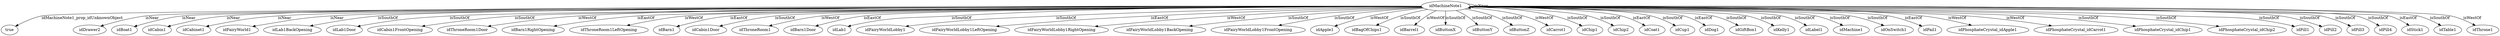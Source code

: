 digraph  {
idMachineNote1 [node_type=entity_node];
true [node_type=property_node];
idDrawer2 [node_type=entity_node];
idBoat1 [node_type=entity_node];
idCabin1 [node_type=entity_node];
idCabinet1 [node_type=entity_node];
idFairyWorld1 [node_type=entity_node];
idLab1BackOpening [node_type=entity_node];
idLab1Door [node_type=entity_node];
idCabin1FrontOpening [node_type=entity_node];
idThroneRoom1Door [node_type=entity_node];
idBarn1RightOpening [node_type=entity_node];
idThroneRoom1LeftOpening [node_type=entity_node];
idBarn1 [node_type=entity_node];
idCabin1Door [node_type=entity_node];
idThroneRoom1 [node_type=entity_node];
idBarn1Door [node_type=entity_node];
idLab1 [node_type=entity_node];
idFairyWorldLobby1 [node_type=entity_node];
idFairyWorldLobby1LeftOpening [node_type=entity_node];
idFairyWorldLobby1RightOpening [node_type=entity_node];
idFairyWorldLobby1BackOpening [node_type=entity_node];
idFairyWorldLobby1FrontOpening [node_type=entity_node];
idApple1 [node_type=entity_node];
idBagOfChips1 [node_type=entity_node];
idBarrel1 [node_type=entity_node];
idButtonX [node_type=entity_node];
idButtonY [node_type=entity_node];
idButtonZ [node_type=entity_node];
idCarrot1 [node_type=entity_node];
idChip1 [node_type=entity_node];
idChip2 [node_type=entity_node];
idCoat1 [node_type=entity_node];
idCup1 [node_type=entity_node];
idDog1 [node_type=entity_node];
idGiftBox1 [node_type=entity_node];
idKelly1 [node_type=entity_node];
idLabel1 [node_type=entity_node];
idMachine1 [node_type=entity_node];
idOnSwitch1 [node_type=entity_node];
idPail1 [node_type=entity_node];
idPhosphateCrystal_idApple1 [node_type=entity_node];
idPhosphateCrystal_idCarrot1 [node_type=entity_node];
idPhosphateCrystal_idChip1 [node_type=entity_node];
idPhosphateCrystal_idChip2 [node_type=entity_node];
idPill1 [node_type=entity_node];
idPill2 [node_type=entity_node];
idPill3 [node_type=entity_node];
idPill4 [node_type=entity_node];
idStick1 [node_type=entity_node];
idTable1 [node_type=entity_node];
idThrone1 [node_type=entity_node];
idMachineNote1 -> true  [edge_type=property, label=idMachineNote1_prop_idUnknownObject];
idMachineNote1 -> idDrawer2  [edge_type=relationship, label=isNear];
idMachineNote1 -> idBoat1  [edge_type=relationship, label=isNear];
idMachineNote1 -> idCabin1  [edge_type=relationship, label=isNear];
idMachineNote1 -> idCabinet1  [edge_type=relationship, label=isNear];
idMachineNote1 -> idFairyWorld1  [edge_type=relationship, label=isNear];
idMachineNote1 -> idMachineNote1  [edge_type=relationship, label=isNear];
idMachineNote1 -> idLab1BackOpening  [edge_type=relationship, label=isSouthOf];
idMachineNote1 -> idLab1Door  [edge_type=relationship, label=isSouthOf];
idMachineNote1 -> idCabin1FrontOpening  [edge_type=relationship, label=isSouthOf];
idMachineNote1 -> idThroneRoom1Door  [edge_type=relationship, label=isWestOf];
idMachineNote1 -> idBarn1RightOpening  [edge_type=relationship, label=isEastOf];
idMachineNote1 -> idThroneRoom1LeftOpening  [edge_type=relationship, label=isWestOf];
idMachineNote1 -> idBarn1  [edge_type=relationship, label=isEastOf];
idMachineNote1 -> idCabin1Door  [edge_type=relationship, label=isSouthOf];
idMachineNote1 -> idThroneRoom1  [edge_type=relationship, label=isWestOf];
idMachineNote1 -> idBarn1Door  [edge_type=relationship, label=isEastOf];
idMachineNote1 -> idLab1  [edge_type=relationship, label=isSouthOf];
idMachineNote1 -> idFairyWorldLobby1  [edge_type=relationship, label=isSouthOf];
idMachineNote1 -> idFairyWorldLobby1LeftOpening  [edge_type=relationship, label=isEastOf];
idMachineNote1 -> idFairyWorldLobby1RightOpening  [edge_type=relationship, label=isWestOf];
idMachineNote1 -> idFairyWorldLobby1BackOpening  [edge_type=relationship, label=isSouthOf];
idMachineNote1 -> idFairyWorldLobby1FrontOpening  [edge_type=relationship, label=isSouthOf];
idMachineNote1 -> idApple1  [edge_type=relationship, label=isWestOf];
idMachineNote1 -> idBagOfChips1  [edge_type=relationship, label=isSouthOf];
idMachineNote1 -> idBarrel1  [edge_type=relationship, label=isWestOf];
idMachineNote1 -> idButtonX  [edge_type=relationship, label=isSouthOf];
idMachineNote1 -> idButtonY  [edge_type=relationship, label=isSouthOf];
idMachineNote1 -> idButtonZ  [edge_type=relationship, label=isSouthOf];
idMachineNote1 -> idCarrot1  [edge_type=relationship, label=isWestOf];
idMachineNote1 -> idChip1  [edge_type=relationship, label=isSouthOf];
idMachineNote1 -> idChip2  [edge_type=relationship, label=isSouthOf];
idMachineNote1 -> idCoat1  [edge_type=relationship, label=isEastOf];
idMachineNote1 -> idCup1  [edge_type=relationship, label=isSouthOf];
idMachineNote1 -> idDog1  [edge_type=relationship, label=isEastOf];
idMachineNote1 -> idGiftBox1  [edge_type=relationship, label=isSouthOf];
idMachineNote1 -> idKelly1  [edge_type=relationship, label=isSouthOf];
idMachineNote1 -> idLabel1  [edge_type=relationship, label=isSouthOf];
idMachineNote1 -> idMachine1  [edge_type=relationship, label=isSouthOf];
idMachineNote1 -> idOnSwitch1  [edge_type=relationship, label=isSouthOf];
idMachineNote1 -> idPail1  [edge_type=relationship, label=isEastOf];
idMachineNote1 -> idPhosphateCrystal_idApple1  [edge_type=relationship, label=isWestOf];
idMachineNote1 -> idPhosphateCrystal_idCarrot1  [edge_type=relationship, label=isWestOf];
idMachineNote1 -> idPhosphateCrystal_idChip1  [edge_type=relationship, label=isSouthOf];
idMachineNote1 -> idPhosphateCrystal_idChip2  [edge_type=relationship, label=isSouthOf];
idMachineNote1 -> idPill1  [edge_type=relationship, label=isSouthOf];
idMachineNote1 -> idPill2  [edge_type=relationship, label=isSouthOf];
idMachineNote1 -> idPill3  [edge_type=relationship, label=isSouthOf];
idMachineNote1 -> idPill4  [edge_type=relationship, label=isSouthOf];
idMachineNote1 -> idStick1  [edge_type=relationship, label=isEastOf];
idMachineNote1 -> idTable1  [edge_type=relationship, label=isSouthOf];
idMachineNote1 -> idThrone1  [edge_type=relationship, label=isWestOf];
}
